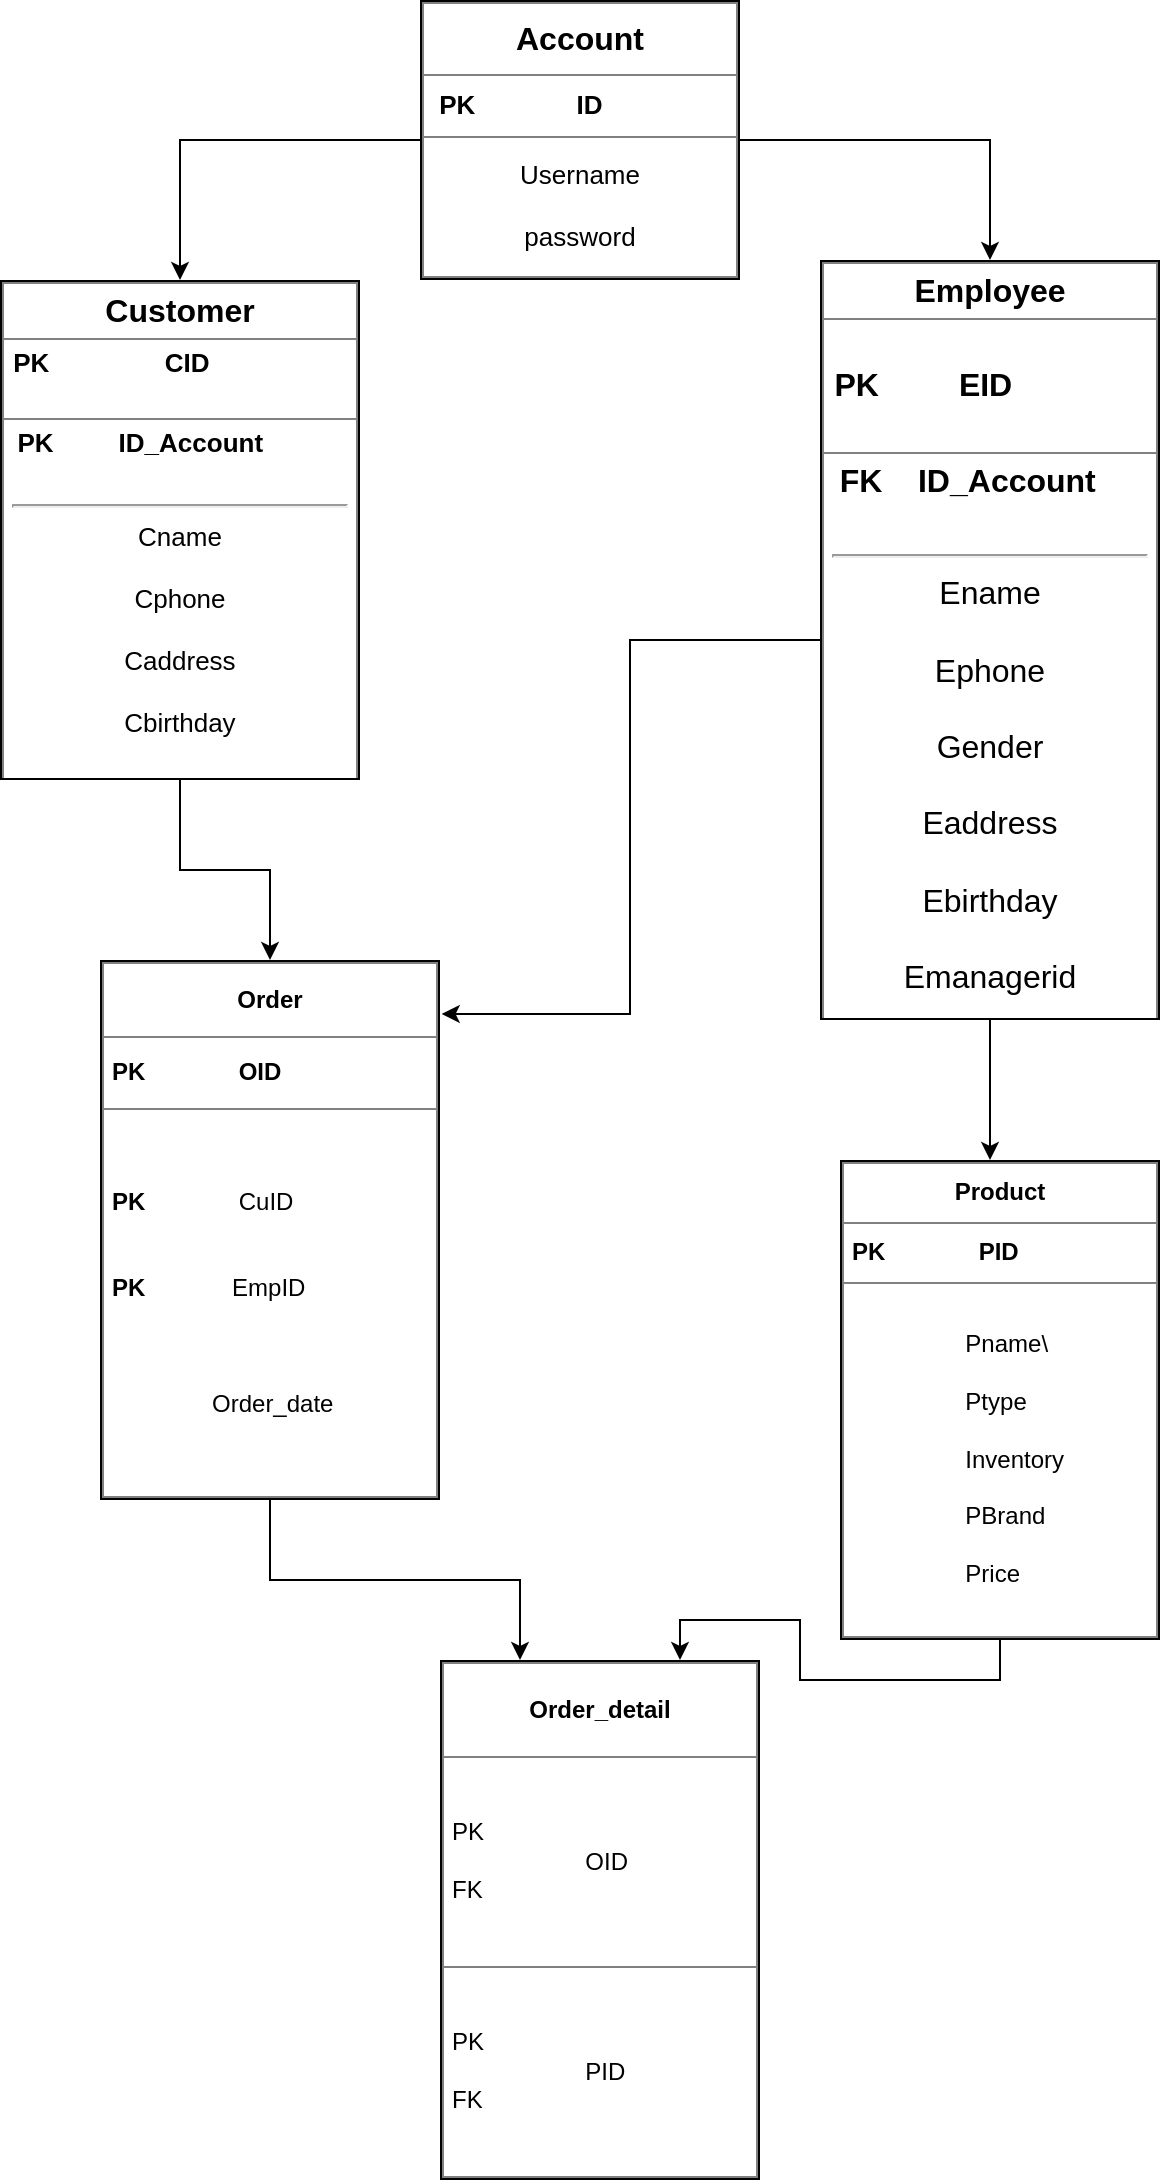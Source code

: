 <mxfile version="20.6.0" type="device"><diagram id="uxyDVm8BHdJCqDUdXrQM" name="Page-1"><mxGraphModel dx="2370" dy="1257" grid="1" gridSize="10" guides="1" tooltips="1" connect="1" arrows="1" fold="1" page="1" pageScale="1" pageWidth="850" pageHeight="1100" math="0" shadow="0"><root><mxCell id="0"/><mxCell id="1" parent="0"/><mxCell id="JU2rbMCjUd8yZmeQV237-82" style="edgeStyle=orthogonalEdgeStyle;rounded=0;orthogonalLoop=1;jettySize=auto;html=1;exitX=0;exitY=0.5;exitDx=0;exitDy=0;entryX=0.5;entryY=0;entryDx=0;entryDy=0;" parent="1" source="I-MtzTq3TiLWvP-jjDbT-17" target="I-MtzTq3TiLWvP-jjDbT-18" edge="1"><mxGeometry relative="1" as="geometry"/></mxCell><mxCell id="JU2rbMCjUd8yZmeQV237-83" style="edgeStyle=orthogonalEdgeStyle;rounded=0;orthogonalLoop=1;jettySize=auto;html=1;exitX=1;exitY=0.5;exitDx=0;exitDy=0;entryX=0.5;entryY=0;entryDx=0;entryDy=0;" parent="1" source="I-MtzTq3TiLWvP-jjDbT-17" target="I-MtzTq3TiLWvP-jjDbT-19" edge="1"><mxGeometry relative="1" as="geometry"/></mxCell><mxCell id="I-MtzTq3TiLWvP-jjDbT-17" value="&lt;table border=&quot;1&quot; width=&quot;100%&quot; height=&quot;100%&quot; cellpadding=&quot;4&quot; style=&quot;width: 100%; height: 100%; border-collapse: collapse; font-size: 13px;&quot;&gt;&lt;tbody&gt;&lt;tr&gt;&lt;th align=&quot;center&quot;&gt;&lt;font style=&quot;font-size: 16px;&quot;&gt;Account&lt;/font&gt;&lt;/th&gt;&lt;/tr&gt;&lt;tr&gt;&lt;td style=&quot;&quot;&gt;&lt;b&gt;&amp;nbsp;PK&amp;nbsp; &amp;nbsp; &amp;nbsp; &amp;nbsp; &amp;nbsp; &amp;nbsp; &amp;nbsp; ID&lt;/b&gt;&lt;/td&gt;&lt;/tr&gt;&lt;tr&gt;&lt;td&gt;&lt;div style=&quot;text-align: center;&quot;&gt;&lt;span style=&quot;&quot;&gt;Username&lt;/span&gt;&lt;/div&gt;&lt;div style=&quot;text-align: center;&quot;&gt;&lt;br&gt;&lt;/div&gt;&lt;div style=&quot;text-align: center;&quot;&gt;&lt;span style=&quot;&quot;&gt;password&lt;/span&gt;&lt;/div&gt;&lt;/td&gt;&lt;/tr&gt;&lt;/tbody&gt;&lt;/table&gt;" style="text;html=1;whiteSpace=wrap;strokeColor=none;overflow=fill;labelBorderColor=#000000;labelBackgroundColor=default;" parent="1" vertex="1"><mxGeometry x="310" y="80" width="160" height="140" as="geometry"/></mxCell><mxCell id="JU2rbMCjUd8yZmeQV237-4" style="edgeStyle=orthogonalEdgeStyle;rounded=0;orthogonalLoop=1;jettySize=auto;html=1;entryX=0.5;entryY=0;entryDx=0;entryDy=0;" parent="1" source="I-MtzTq3TiLWvP-jjDbT-18" target="JU2rbMCjUd8yZmeQV237-3" edge="1"><mxGeometry relative="1" as="geometry"/></mxCell><mxCell id="I-MtzTq3TiLWvP-jjDbT-18" value="&lt;table border=&quot;1&quot; width=&quot;100%&quot; height=&quot;100%&quot; cellpadding=&quot;4&quot; style=&quot;width: 100%; height: 100%; border-collapse: collapse; font-size: 13px;&quot;&gt;&lt;tbody&gt;&lt;tr&gt;&lt;th style=&quot;text-align: center;&quot;&gt;&lt;font style=&quot;font-size: 16px;&quot;&gt;Customer&lt;/font&gt;&lt;/th&gt;&lt;/tr&gt;&lt;tr&gt;&lt;td style=&quot;text-align: center;&quot;&gt;&lt;b&gt;PK&amp;nbsp; &amp;nbsp; &amp;nbsp; &amp;nbsp; &amp;nbsp; &amp;nbsp; &amp;nbsp; &amp;nbsp; CID&amp;nbsp; &amp;nbsp; &amp;nbsp; &amp;nbsp; &amp;nbsp; &amp;nbsp; &amp;nbsp; &amp;nbsp; &amp;nbsp; &amp;nbsp; &amp;nbsp; &amp;nbsp; &amp;nbsp; &amp;nbsp;&lt;/b&gt;&lt;/td&gt;&lt;/tr&gt;&lt;tr&gt;&lt;td&gt;&lt;div style=&quot;text-align: center;&quot;&gt;&lt;b&gt;PK&amp;nbsp; &amp;nbsp; &amp;nbsp; &amp;nbsp; &amp;nbsp;ID_Account&amp;nbsp; &amp;nbsp; &amp;nbsp; &amp;nbsp; &amp;nbsp; &amp;nbsp; &amp;nbsp; &amp;nbsp; &amp;nbsp; &amp;nbsp; &amp;nbsp; &amp;nbsp; &amp;nbsp; &amp;nbsp;&amp;nbsp;&lt;/b&gt;&lt;/div&gt;&lt;hr style=&quot;text-align: center;&quot;&gt;&lt;div style=&quot;text-align: center;&quot;&gt;Cname&lt;/div&gt;&lt;div style=&quot;text-align: center;&quot;&gt;&lt;br&gt;&lt;/div&gt;&lt;div style=&quot;text-align: center;&quot;&gt;Cphone&lt;/div&gt;&lt;div style=&quot;text-align: center;&quot;&gt;&lt;br&gt;&lt;/div&gt;&lt;div style=&quot;text-align: center;&quot;&gt;Caddress&lt;/div&gt;&lt;div style=&quot;text-align: center;&quot;&gt;&lt;br&gt;&lt;/div&gt;&lt;div style=&quot;text-align: center;&quot;&gt;Cbirthday&lt;/div&gt;&lt;br&gt;&lt;/td&gt;&lt;/tr&gt;&lt;/tbody&gt;&lt;/table&gt;" style="text;html=1;whiteSpace=wrap;strokeColor=none;fillColor=none;overflow=fill;labelBackgroundColor=#FFFFFF;labelBorderColor=#000000;" parent="1" vertex="1"><mxGeometry x="100" y="220" width="180" height="250" as="geometry"/></mxCell><mxCell id="JU2rbMCjUd8yZmeQV237-5" style="edgeStyle=orthogonalEdgeStyle;rounded=0;orthogonalLoop=1;jettySize=auto;html=1;entryX=1.005;entryY=0.1;entryDx=0;entryDy=0;entryPerimeter=0;" parent="1" source="I-MtzTq3TiLWvP-jjDbT-19" target="JU2rbMCjUd8yZmeQV237-3" edge="1"><mxGeometry relative="1" as="geometry"/></mxCell><mxCell id="hYLliHlszeV6D9fYU3f7-4" value="" style="edgeStyle=orthogonalEdgeStyle;rounded=0;orthogonalLoop=1;jettySize=auto;html=1;" edge="1" parent="1" source="I-MtzTq3TiLWvP-jjDbT-19" target="JU2rbMCjUd8yZmeQV237-77"><mxGeometry relative="1" as="geometry"><Array as="points"><mxPoint x="595" y="640"/><mxPoint x="595" y="640"/></Array></mxGeometry></mxCell><mxCell id="I-MtzTq3TiLWvP-jjDbT-19" value="&lt;table border=&quot;1&quot; width=&quot;100%&quot; height=&quot;100%&quot; cellpadding=&quot;4&quot; style=&quot;width:100%;height:100%;border-collapse:collapse;&quot;&gt;&lt;tbody&gt;&lt;tr&gt;&lt;th align=&quot;center&quot;&gt;Employee&lt;/th&gt;&lt;/tr&gt;&lt;tr&gt;&lt;td align=&quot;center&quot;&gt;&lt;br&gt;&lt;b&gt;PK&amp;nbsp; &amp;nbsp; &amp;nbsp; &amp;nbsp; &amp;nbsp;EID&amp;nbsp; &amp;nbsp; &amp;nbsp; &amp;nbsp; &amp;nbsp; &amp;nbsp; &amp;nbsp; &amp;nbsp; &amp;nbsp;&amp;nbsp;&lt;/b&gt;&lt;/td&gt;&lt;/tr&gt;&lt;tr&gt;&lt;td align=&quot;center&quot;&gt;&lt;b&gt;FK&amp;nbsp; &amp;nbsp; ID_Account&amp;nbsp; &amp;nbsp; &amp;nbsp; &amp;nbsp; &amp;nbsp; &amp;nbsp; &amp;nbsp; &amp;nbsp; &amp;nbsp; &amp;nbsp; &amp;nbsp;&amp;nbsp;&lt;/b&gt;&lt;hr&gt;Ename&lt;br&gt;&lt;br&gt;Ephone&lt;br&gt;&lt;br&gt;Gender&lt;br&gt;&lt;br&gt;Eaddress&lt;br&gt;&lt;br&gt;Ebirthday&lt;br&gt;&lt;br&gt;Emanagerid&lt;br&gt;&lt;br&gt;&amp;nbsp; &amp;nbsp; &amp;nbsp; &amp;nbsp; &amp;nbsp; &amp;nbsp; &amp;nbsp; &amp;nbsp; &amp;nbsp; &amp;nbsp;&lt;/td&gt;&lt;/tr&gt;&lt;/tbody&gt;&lt;/table&gt;" style="text;html=1;whiteSpace=wrap;strokeColor=none;fillColor=none;overflow=fill;labelBackgroundColor=#FFFFFF;labelBorderColor=#000000;fontSize=16;fontColor=#000000;" parent="1" vertex="1"><mxGeometry x="510" y="210" width="170" height="380" as="geometry"/></mxCell><mxCell id="JU2rbMCjUd8yZmeQV237-79" style="edgeStyle=orthogonalEdgeStyle;rounded=0;orthogonalLoop=1;jettySize=auto;html=1;exitX=0.5;exitY=1;exitDx=0;exitDy=0;entryX=0.25;entryY=0;entryDx=0;entryDy=0;" parent="1" source="JU2rbMCjUd8yZmeQV237-3" target="JU2rbMCjUd8yZmeQV237-78" edge="1"><mxGeometry relative="1" as="geometry"/></mxCell><mxCell id="JU2rbMCjUd8yZmeQV237-3" value="&lt;table border=&quot;1&quot; width=&quot;100%&quot; height=&quot;100%&quot; cellpadding=&quot;4&quot; style=&quot;width:100%;height:100%;border-collapse:collapse;&quot;&gt;&lt;tbody&gt;&lt;tr&gt;&lt;th align=&quot;center&quot;&gt;Order&lt;/th&gt;&lt;/tr&gt;&lt;tr&gt;&lt;td style=&quot;&quot;&gt;&lt;b&gt;PK&amp;nbsp; &amp;nbsp; &amp;nbsp; &amp;nbsp; &amp;nbsp; &amp;nbsp; &amp;nbsp; OID&lt;/b&gt;&lt;/td&gt;&lt;/tr&gt;&lt;tr&gt;&lt;td&gt;&lt;div style=&quot;&quot;&gt;&lt;b&gt;PK&amp;nbsp; &amp;nbsp; &amp;nbsp; &amp;nbsp; &amp;nbsp; &amp;nbsp; &amp;nbsp;&amp;nbsp;&lt;/b&gt;CuID&lt;/div&gt;&lt;br&gt;&lt;br&gt;&lt;b&gt;PK&amp;nbsp; &amp;nbsp; &amp;nbsp; &amp;nbsp; &amp;nbsp; &amp;nbsp; &amp;nbsp;&lt;/b&gt;EmpID&lt;br&gt;&lt;br&gt;&lt;br&gt;&lt;br&gt;&amp;nbsp; &amp;nbsp; &amp;nbsp; &amp;nbsp; &amp;nbsp; &amp;nbsp; &amp;nbsp; &amp;nbsp;Order_date&lt;/td&gt;&lt;/tr&gt;&lt;/tbody&gt;&lt;/table&gt;" style="text;html=1;whiteSpace=wrap;strokeColor=none;fillColor=none;overflow=fill;labelBackgroundColor=default;labelBorderColor=default;" parent="1" vertex="1"><mxGeometry x="150" y="560" width="170" height="270" as="geometry"/></mxCell><mxCell id="JU2rbMCjUd8yZmeQV237-6" style="edgeStyle=orthogonalEdgeStyle;rounded=0;orthogonalLoop=1;jettySize=auto;html=1;exitX=0.5;exitY=1;exitDx=0;exitDy=0;" parent="1" source="JU2rbMCjUd8yZmeQV237-3" target="JU2rbMCjUd8yZmeQV237-3" edge="1"><mxGeometry relative="1" as="geometry"/></mxCell><mxCell id="JU2rbMCjUd8yZmeQV237-80" style="edgeStyle=orthogonalEdgeStyle;rounded=0;orthogonalLoop=1;jettySize=auto;html=1;exitX=0.5;exitY=1;exitDx=0;exitDy=0;entryX=0.75;entryY=0;entryDx=0;entryDy=0;" parent="1" source="JU2rbMCjUd8yZmeQV237-77" target="JU2rbMCjUd8yZmeQV237-78" edge="1"><mxGeometry relative="1" as="geometry"/></mxCell><mxCell id="JU2rbMCjUd8yZmeQV237-77" value="&lt;table border=&quot;1&quot; width=&quot;100%&quot; height=&quot;100%&quot; cellpadding=&quot;4&quot; style=&quot;width:100%;height:100%;border-collapse:collapse;&quot;&gt;&lt;tbody&gt;&lt;tr&gt;&lt;th align=&quot;center&quot;&gt;Product&lt;/th&gt;&lt;/tr&gt;&lt;tr&gt;&lt;td&gt;&lt;b&gt;PK&amp;nbsp; &amp;nbsp; &amp;nbsp; &amp;nbsp; &amp;nbsp; &amp;nbsp; &amp;nbsp; PID&lt;br&gt;&lt;/b&gt;&lt;/td&gt;&lt;/tr&gt;&lt;tr&gt;&lt;td&gt;&amp;nbsp; &amp;nbsp; &amp;nbsp; &amp;nbsp; &amp;nbsp; &amp;nbsp; &amp;nbsp; &amp;nbsp; &amp;nbsp;Pname\&lt;br&gt;&lt;br&gt;&amp;nbsp; &amp;nbsp; &amp;nbsp; &amp;nbsp; &amp;nbsp; &amp;nbsp; &amp;nbsp; &amp;nbsp; &amp;nbsp;Ptype&lt;br&gt;&lt;br&gt;&amp;nbsp; &amp;nbsp; &amp;nbsp; &amp;nbsp; &amp;nbsp; &amp;nbsp; &amp;nbsp; &amp;nbsp; &amp;nbsp;Inventory&lt;br&gt;&lt;br&gt;&amp;nbsp; &amp;nbsp; &amp;nbsp; &amp;nbsp; &amp;nbsp; &amp;nbsp; &amp;nbsp; &amp;nbsp; &amp;nbsp;PBrand&lt;br&gt;&lt;br&gt;&amp;nbsp; &amp;nbsp; &amp;nbsp; &amp;nbsp; &amp;nbsp; &amp;nbsp; &amp;nbsp; &amp;nbsp; &amp;nbsp;Price&lt;/td&gt;&lt;/tr&gt;&lt;/tbody&gt;&lt;/table&gt;" style="text;html=1;whiteSpace=wrap;strokeColor=none;fillColor=none;overflow=fill;labelBackgroundColor=default;labelBorderColor=default;" parent="1" vertex="1"><mxGeometry x="520" y="660" width="160" height="240" as="geometry"/></mxCell><mxCell id="JU2rbMCjUd8yZmeQV237-78" value="&lt;table border=&quot;1&quot; width=&quot;100%&quot; height=&quot;100%&quot; cellpadding=&quot;4&quot; style=&quot;width:100%;height:100%;border-collapse:collapse;&quot;&gt;&lt;tbody&gt;&lt;tr&gt;&lt;th align=&quot;center&quot;&gt;Order_detail&lt;/th&gt;&lt;/tr&gt;&lt;tr&gt;&lt;td&gt;PK&lt;br&gt;&amp;nbsp; &amp;nbsp; &amp;nbsp; &amp;nbsp; &amp;nbsp; &amp;nbsp; &amp;nbsp; &amp;nbsp; &amp;nbsp; &amp;nbsp; OID&lt;br&gt;FK&lt;br&gt;&lt;/td&gt;&lt;/tr&gt;&lt;tr&gt;&lt;td&gt;PK&lt;br&gt;&amp;nbsp; &amp;nbsp; &amp;nbsp; &amp;nbsp; &amp;nbsp; &amp;nbsp; &amp;nbsp; &amp;nbsp; &amp;nbsp; &amp;nbsp; PID&lt;br&gt;FK&lt;/td&gt;&lt;/tr&gt;&lt;/tbody&gt;&lt;/table&gt;" style="text;html=1;whiteSpace=wrap;strokeColor=none;fillColor=none;overflow=fill;labelBackgroundColor=default;labelBorderColor=default;" parent="1" vertex="1"><mxGeometry x="320" y="910" width="160" height="260" as="geometry"/></mxCell></root></mxGraphModel></diagram></mxfile>